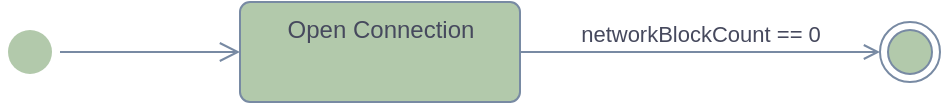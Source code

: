 <mxfile version="17.4.2" type="device"><diagram id="xZigWqrxrU6_dCooWmoh" name="Page-1"><mxGraphModel dx="1294" dy="1089" grid="1" gridSize="10" guides="1" tooltips="1" connect="1" arrows="1" fold="1" page="1" pageScale="1" pageWidth="827" pageHeight="1169" math="0" shadow="0"><root><mxCell id="0"/><mxCell id="1" parent="0"/><mxCell id="FKXP84RSyzef16T3au4z-1" value="" style="ellipse;html=1;shape=startState;strokeColor=none;fillColor=#B2C9AB;fontColor=#46495D;" vertex="1" parent="1"><mxGeometry x="40" y="205" width="30" height="30" as="geometry"/></mxCell><mxCell id="FKXP84RSyzef16T3au4z-2" value="" style="edgeStyle=orthogonalEdgeStyle;html=1;verticalAlign=bottom;endArrow=open;endSize=8;rounded=0;entryX=0;entryY=0.5;entryDx=0;entryDy=0;strokeColor=#788AA3;fontColor=#46495D;" edge="1" source="FKXP84RSyzef16T3au4z-1" parent="1" target="FKXP84RSyzef16T3au4z-4"><mxGeometry relative="1" as="geometry"><mxPoint x="325" y="210" as="targetPoint"/></mxGeometry></mxCell><mxCell id="FKXP84RSyzef16T3au4z-4" value="Open Connection&lt;br&gt;" style="html=1;align=center;verticalAlign=top;rounded=1;absoluteArcSize=1;arcSize=10;dashed=0;sketch=0;fillColor=#B2C9AB;strokeColor=#788AA3;fontColor=#46495D;" vertex="1" parent="1"><mxGeometry x="160" y="195" width="140" height="50" as="geometry"/></mxCell><mxCell id="FKXP84RSyzef16T3au4z-12" value="" style="ellipse;html=1;shape=endState;rounded=0;sketch=0;fillColor=#B2C9AB;strokeColor=#788AA3;fontColor=#46495D;" vertex="1" parent="1"><mxGeometry x="480" y="205" width="30" height="30" as="geometry"/></mxCell><mxCell id="FKXP84RSyzef16T3au4z-14" value="networkBlockCount == 0" style="html=1;verticalAlign=bottom;labelBackgroundColor=none;endArrow=open;endFill=0;rounded=1;sketch=0;fontColor=#46495D;strokeColor=#788AA3;fillColor=#B2C9AB;curved=0;exitX=1;exitY=0.5;exitDx=0;exitDy=0;entryX=0;entryY=0.5;entryDx=0;entryDy=0;" edge="1" parent="1" source="FKXP84RSyzef16T3au4z-4" target="FKXP84RSyzef16T3au4z-12"><mxGeometry width="160" relative="1" as="geometry"><mxPoint x="310" y="270" as="sourcePoint"/><mxPoint x="470" y="270" as="targetPoint"/></mxGeometry></mxCell></root></mxGraphModel></diagram></mxfile>